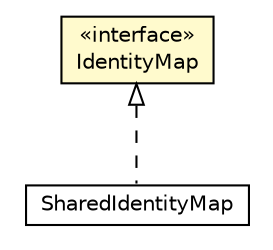 #!/usr/local/bin/dot
#
# Class diagram 
# Generated by UMLGraph version 5.1 (http://www.umlgraph.org/)
#

digraph G {
	edge [fontname="Helvetica",fontsize=10,labelfontname="Helvetica",labelfontsize=10];
	node [fontname="Helvetica",fontsize=10,shape=plaintext];
	nodesep=0.25;
	ranksep=0.5;
	// pt.ist.fenixframework.core.SharedIdentityMap
	c4631 [label=<<table title="pt.ist.fenixframework.core.SharedIdentityMap" border="0" cellborder="1" cellspacing="0" cellpadding="2" port="p" href="./SharedIdentityMap.html">
		<tr><td><table border="0" cellspacing="0" cellpadding="1">
<tr><td align="center" balign="center"> SharedIdentityMap </td></tr>
		</table></td></tr>
		</table>>, fontname="Helvetica", fontcolor="black", fontsize=10.0];
	// pt.ist.fenixframework.core.IdentityMap
	c4632 [label=<<table title="pt.ist.fenixframework.core.IdentityMap" border="0" cellborder="1" cellspacing="0" cellpadding="2" port="p" bgcolor="lemonChiffon" href="./IdentityMap.html">
		<tr><td><table border="0" cellspacing="0" cellpadding="1">
<tr><td align="center" balign="center"> &#171;interface&#187; </td></tr>
<tr><td align="center" balign="center"> IdentityMap </td></tr>
		</table></td></tr>
		</table>>, fontname="Helvetica", fontcolor="black", fontsize=10.0];
	//pt.ist.fenixframework.core.SharedIdentityMap implements pt.ist.fenixframework.core.IdentityMap
	c4632:p -> c4631:p [dir=back,arrowtail=empty,style=dashed];
}

